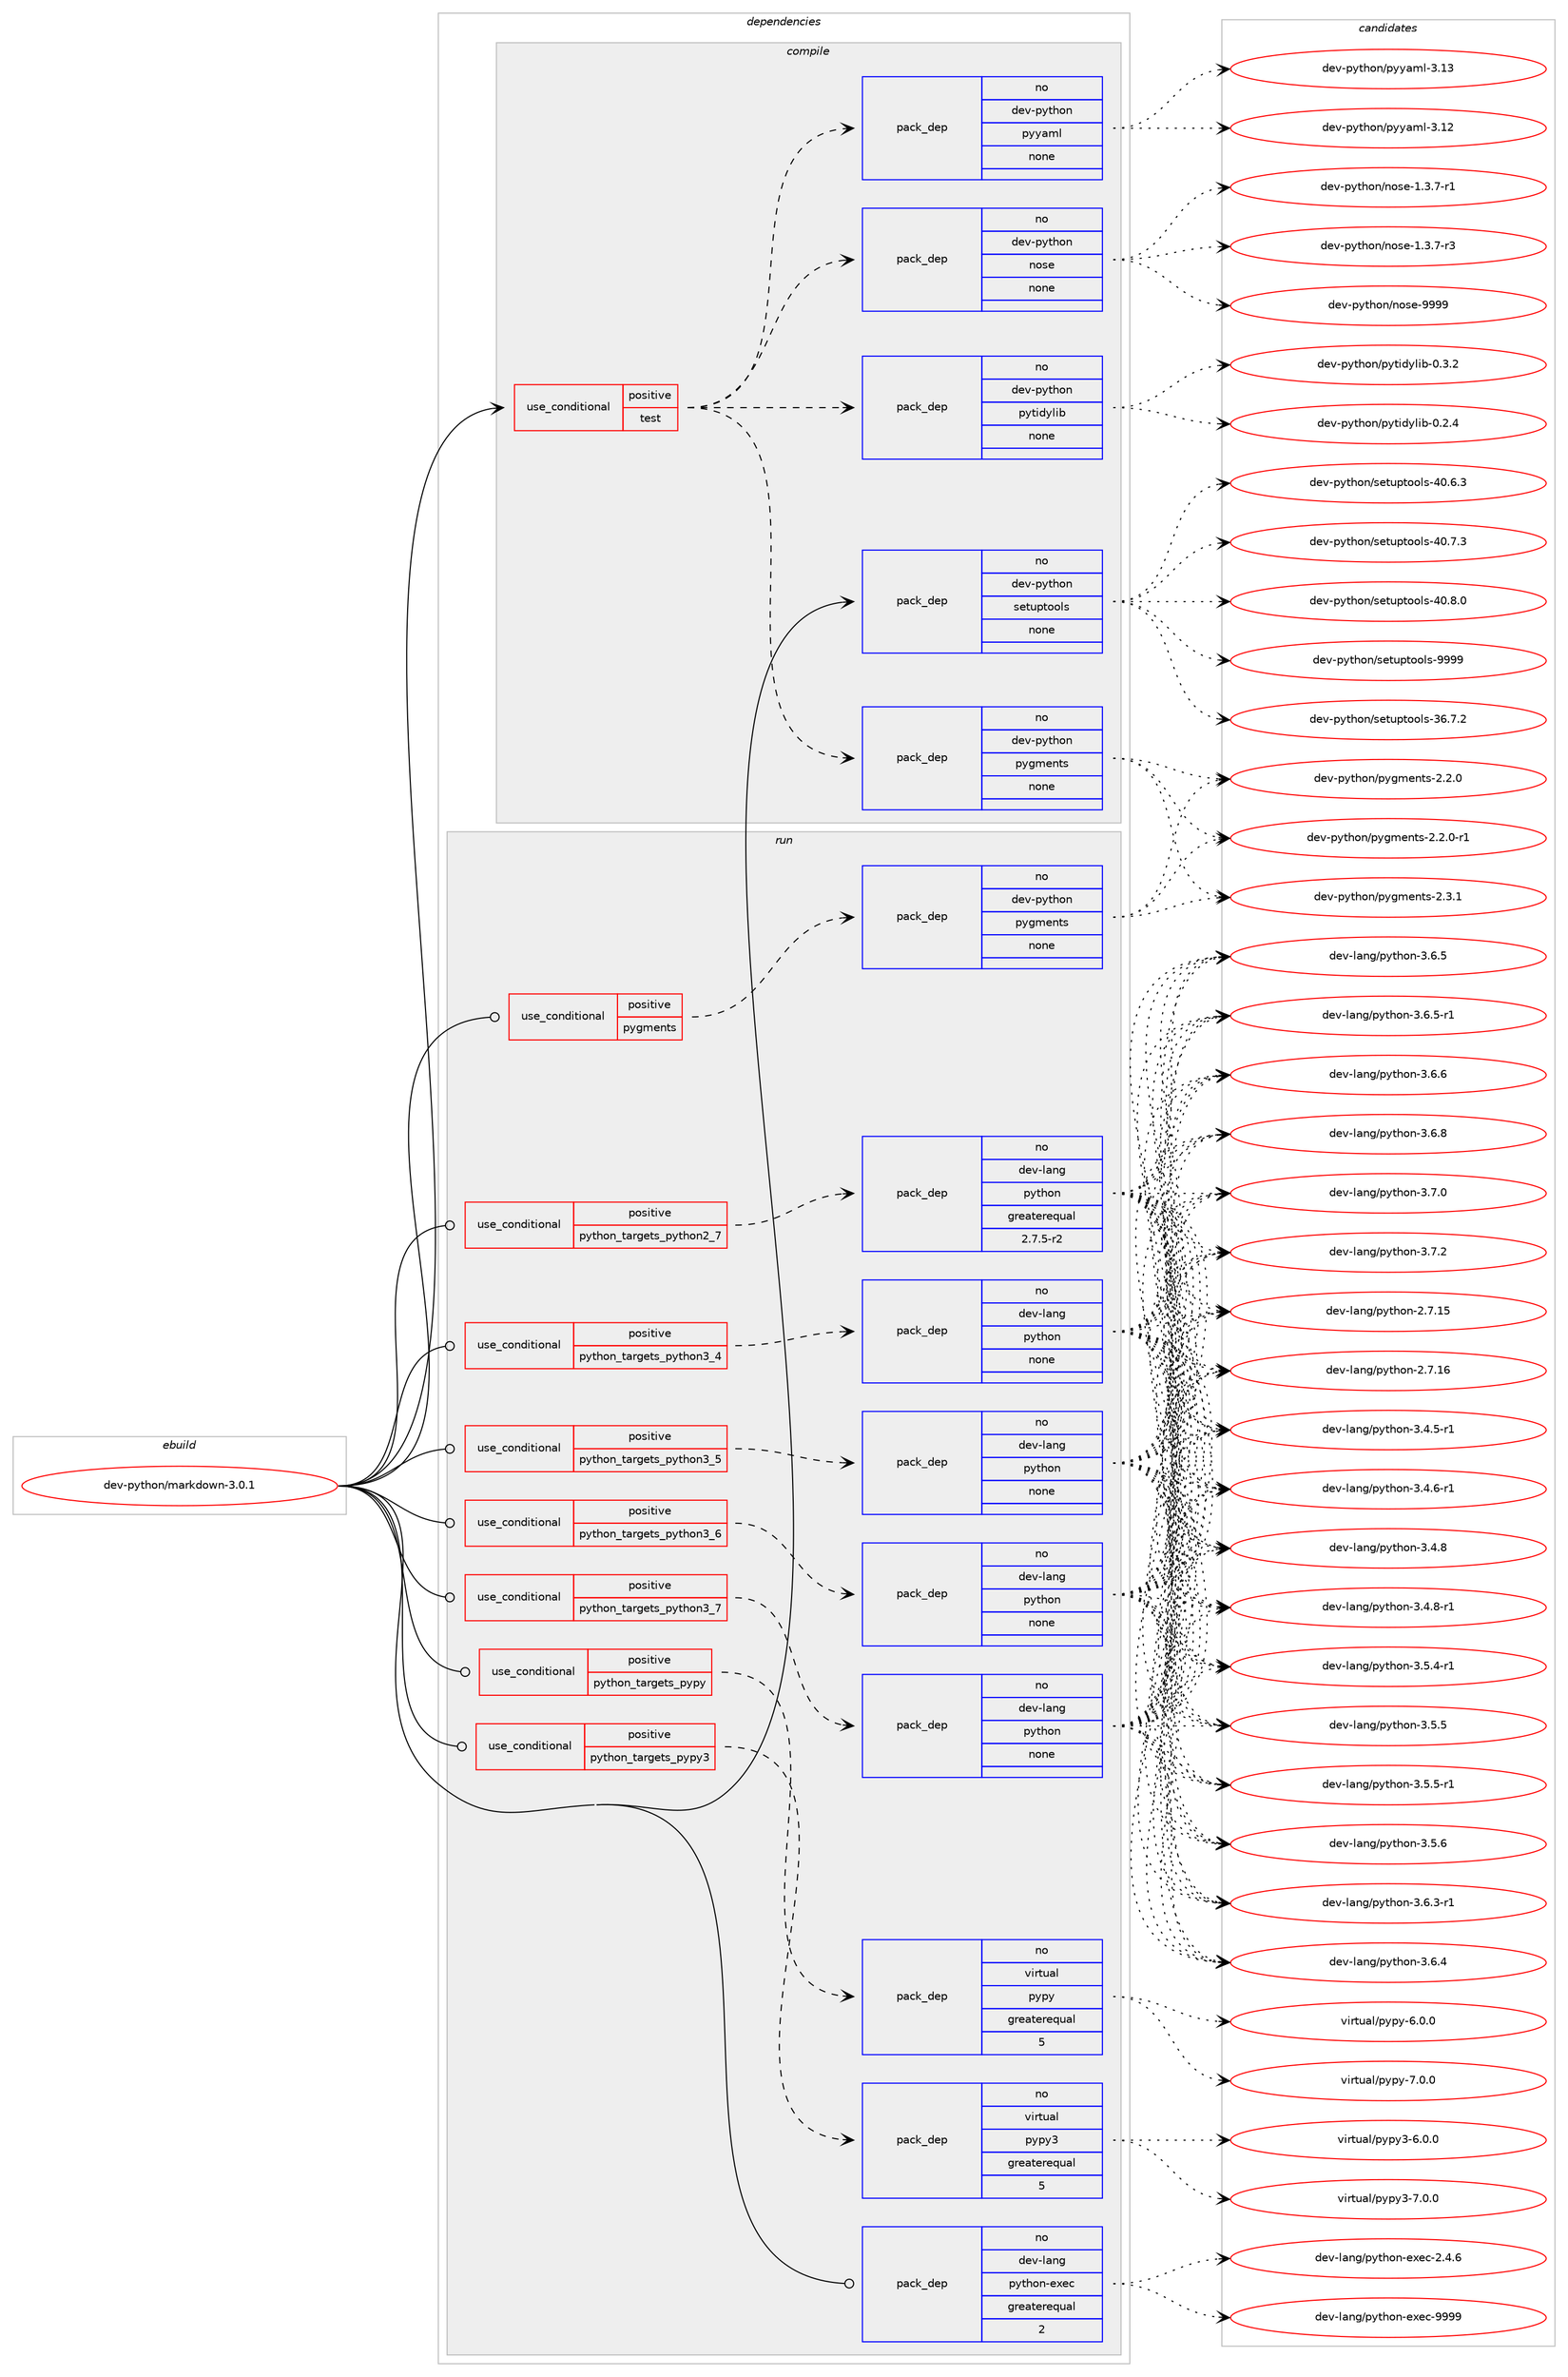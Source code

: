 digraph prolog {

# *************
# Graph options
# *************

newrank=true;
concentrate=true;
compound=true;
graph [rankdir=LR,fontname=Helvetica,fontsize=10,ranksep=1.5];#, ranksep=2.5, nodesep=0.2];
edge  [arrowhead=vee];
node  [fontname=Helvetica,fontsize=10];

# **********
# The ebuild
# **********

subgraph cluster_leftcol {
color=gray;
rank=same;
label=<<i>ebuild</i>>;
id [label="dev-python/markdown-3.0.1", color=red, width=4, href="../dev-python/markdown-3.0.1.svg"];
}

# ****************
# The dependencies
# ****************

subgraph cluster_midcol {
color=gray;
label=<<i>dependencies</i>>;
subgraph cluster_compile {
fillcolor="#eeeeee";
style=filled;
label=<<i>compile</i>>;
subgraph cond377258 {
dependency1418177 [label=<<TABLE BORDER="0" CELLBORDER="1" CELLSPACING="0" CELLPADDING="4"><TR><TD ROWSPAN="3" CELLPADDING="10">use_conditional</TD></TR><TR><TD>positive</TD></TR><TR><TD>test</TD></TR></TABLE>>, shape=none, color=red];
subgraph pack1017646 {
dependency1418178 [label=<<TABLE BORDER="0" CELLBORDER="1" CELLSPACING="0" CELLPADDING="4" WIDTH="220"><TR><TD ROWSPAN="6" CELLPADDING="30">pack_dep</TD></TR><TR><TD WIDTH="110">no</TD></TR><TR><TD>dev-python</TD></TR><TR><TD>nose</TD></TR><TR><TD>none</TD></TR><TR><TD></TD></TR></TABLE>>, shape=none, color=blue];
}
dependency1418177:e -> dependency1418178:w [weight=20,style="dashed",arrowhead="vee"];
subgraph pack1017647 {
dependency1418179 [label=<<TABLE BORDER="0" CELLBORDER="1" CELLSPACING="0" CELLPADDING="4" WIDTH="220"><TR><TD ROWSPAN="6" CELLPADDING="30">pack_dep</TD></TR><TR><TD WIDTH="110">no</TD></TR><TR><TD>dev-python</TD></TR><TR><TD>pyyaml</TD></TR><TR><TD>none</TD></TR><TR><TD></TD></TR></TABLE>>, shape=none, color=blue];
}
dependency1418177:e -> dependency1418179:w [weight=20,style="dashed",arrowhead="vee"];
subgraph pack1017648 {
dependency1418180 [label=<<TABLE BORDER="0" CELLBORDER="1" CELLSPACING="0" CELLPADDING="4" WIDTH="220"><TR><TD ROWSPAN="6" CELLPADDING="30">pack_dep</TD></TR><TR><TD WIDTH="110">no</TD></TR><TR><TD>dev-python</TD></TR><TR><TD>pygments</TD></TR><TR><TD>none</TD></TR><TR><TD></TD></TR></TABLE>>, shape=none, color=blue];
}
dependency1418177:e -> dependency1418180:w [weight=20,style="dashed",arrowhead="vee"];
subgraph pack1017649 {
dependency1418181 [label=<<TABLE BORDER="0" CELLBORDER="1" CELLSPACING="0" CELLPADDING="4" WIDTH="220"><TR><TD ROWSPAN="6" CELLPADDING="30">pack_dep</TD></TR><TR><TD WIDTH="110">no</TD></TR><TR><TD>dev-python</TD></TR><TR><TD>pytidylib</TD></TR><TR><TD>none</TD></TR><TR><TD></TD></TR></TABLE>>, shape=none, color=blue];
}
dependency1418177:e -> dependency1418181:w [weight=20,style="dashed",arrowhead="vee"];
}
id:e -> dependency1418177:w [weight=20,style="solid",arrowhead="vee"];
subgraph pack1017650 {
dependency1418182 [label=<<TABLE BORDER="0" CELLBORDER="1" CELLSPACING="0" CELLPADDING="4" WIDTH="220"><TR><TD ROWSPAN="6" CELLPADDING="30">pack_dep</TD></TR><TR><TD WIDTH="110">no</TD></TR><TR><TD>dev-python</TD></TR><TR><TD>setuptools</TD></TR><TR><TD>none</TD></TR><TR><TD></TD></TR></TABLE>>, shape=none, color=blue];
}
id:e -> dependency1418182:w [weight=20,style="solid",arrowhead="vee"];
}
subgraph cluster_compileandrun {
fillcolor="#eeeeee";
style=filled;
label=<<i>compile and run</i>>;
}
subgraph cluster_run {
fillcolor="#eeeeee";
style=filled;
label=<<i>run</i>>;
subgraph cond377259 {
dependency1418183 [label=<<TABLE BORDER="0" CELLBORDER="1" CELLSPACING="0" CELLPADDING="4"><TR><TD ROWSPAN="3" CELLPADDING="10">use_conditional</TD></TR><TR><TD>positive</TD></TR><TR><TD>pygments</TD></TR></TABLE>>, shape=none, color=red];
subgraph pack1017651 {
dependency1418184 [label=<<TABLE BORDER="0" CELLBORDER="1" CELLSPACING="0" CELLPADDING="4" WIDTH="220"><TR><TD ROWSPAN="6" CELLPADDING="30">pack_dep</TD></TR><TR><TD WIDTH="110">no</TD></TR><TR><TD>dev-python</TD></TR><TR><TD>pygments</TD></TR><TR><TD>none</TD></TR><TR><TD></TD></TR></TABLE>>, shape=none, color=blue];
}
dependency1418183:e -> dependency1418184:w [weight=20,style="dashed",arrowhead="vee"];
}
id:e -> dependency1418183:w [weight=20,style="solid",arrowhead="odot"];
subgraph cond377260 {
dependency1418185 [label=<<TABLE BORDER="0" CELLBORDER="1" CELLSPACING="0" CELLPADDING="4"><TR><TD ROWSPAN="3" CELLPADDING="10">use_conditional</TD></TR><TR><TD>positive</TD></TR><TR><TD>python_targets_pypy</TD></TR></TABLE>>, shape=none, color=red];
subgraph pack1017652 {
dependency1418186 [label=<<TABLE BORDER="0" CELLBORDER="1" CELLSPACING="0" CELLPADDING="4" WIDTH="220"><TR><TD ROWSPAN="6" CELLPADDING="30">pack_dep</TD></TR><TR><TD WIDTH="110">no</TD></TR><TR><TD>virtual</TD></TR><TR><TD>pypy</TD></TR><TR><TD>greaterequal</TD></TR><TR><TD>5</TD></TR></TABLE>>, shape=none, color=blue];
}
dependency1418185:e -> dependency1418186:w [weight=20,style="dashed",arrowhead="vee"];
}
id:e -> dependency1418185:w [weight=20,style="solid",arrowhead="odot"];
subgraph cond377261 {
dependency1418187 [label=<<TABLE BORDER="0" CELLBORDER="1" CELLSPACING="0" CELLPADDING="4"><TR><TD ROWSPAN="3" CELLPADDING="10">use_conditional</TD></TR><TR><TD>positive</TD></TR><TR><TD>python_targets_pypy3</TD></TR></TABLE>>, shape=none, color=red];
subgraph pack1017653 {
dependency1418188 [label=<<TABLE BORDER="0" CELLBORDER="1" CELLSPACING="0" CELLPADDING="4" WIDTH="220"><TR><TD ROWSPAN="6" CELLPADDING="30">pack_dep</TD></TR><TR><TD WIDTH="110">no</TD></TR><TR><TD>virtual</TD></TR><TR><TD>pypy3</TD></TR><TR><TD>greaterequal</TD></TR><TR><TD>5</TD></TR></TABLE>>, shape=none, color=blue];
}
dependency1418187:e -> dependency1418188:w [weight=20,style="dashed",arrowhead="vee"];
}
id:e -> dependency1418187:w [weight=20,style="solid",arrowhead="odot"];
subgraph cond377262 {
dependency1418189 [label=<<TABLE BORDER="0" CELLBORDER="1" CELLSPACING="0" CELLPADDING="4"><TR><TD ROWSPAN="3" CELLPADDING="10">use_conditional</TD></TR><TR><TD>positive</TD></TR><TR><TD>python_targets_python2_7</TD></TR></TABLE>>, shape=none, color=red];
subgraph pack1017654 {
dependency1418190 [label=<<TABLE BORDER="0" CELLBORDER="1" CELLSPACING="0" CELLPADDING="4" WIDTH="220"><TR><TD ROWSPAN="6" CELLPADDING="30">pack_dep</TD></TR><TR><TD WIDTH="110">no</TD></TR><TR><TD>dev-lang</TD></TR><TR><TD>python</TD></TR><TR><TD>greaterequal</TD></TR><TR><TD>2.7.5-r2</TD></TR></TABLE>>, shape=none, color=blue];
}
dependency1418189:e -> dependency1418190:w [weight=20,style="dashed",arrowhead="vee"];
}
id:e -> dependency1418189:w [weight=20,style="solid",arrowhead="odot"];
subgraph cond377263 {
dependency1418191 [label=<<TABLE BORDER="0" CELLBORDER="1" CELLSPACING="0" CELLPADDING="4"><TR><TD ROWSPAN="3" CELLPADDING="10">use_conditional</TD></TR><TR><TD>positive</TD></TR><TR><TD>python_targets_python3_4</TD></TR></TABLE>>, shape=none, color=red];
subgraph pack1017655 {
dependency1418192 [label=<<TABLE BORDER="0" CELLBORDER="1" CELLSPACING="0" CELLPADDING="4" WIDTH="220"><TR><TD ROWSPAN="6" CELLPADDING="30">pack_dep</TD></TR><TR><TD WIDTH="110">no</TD></TR><TR><TD>dev-lang</TD></TR><TR><TD>python</TD></TR><TR><TD>none</TD></TR><TR><TD></TD></TR></TABLE>>, shape=none, color=blue];
}
dependency1418191:e -> dependency1418192:w [weight=20,style="dashed",arrowhead="vee"];
}
id:e -> dependency1418191:w [weight=20,style="solid",arrowhead="odot"];
subgraph cond377264 {
dependency1418193 [label=<<TABLE BORDER="0" CELLBORDER="1" CELLSPACING="0" CELLPADDING="4"><TR><TD ROWSPAN="3" CELLPADDING="10">use_conditional</TD></TR><TR><TD>positive</TD></TR><TR><TD>python_targets_python3_5</TD></TR></TABLE>>, shape=none, color=red];
subgraph pack1017656 {
dependency1418194 [label=<<TABLE BORDER="0" CELLBORDER="1" CELLSPACING="0" CELLPADDING="4" WIDTH="220"><TR><TD ROWSPAN="6" CELLPADDING="30">pack_dep</TD></TR><TR><TD WIDTH="110">no</TD></TR><TR><TD>dev-lang</TD></TR><TR><TD>python</TD></TR><TR><TD>none</TD></TR><TR><TD></TD></TR></TABLE>>, shape=none, color=blue];
}
dependency1418193:e -> dependency1418194:w [weight=20,style="dashed",arrowhead="vee"];
}
id:e -> dependency1418193:w [weight=20,style="solid",arrowhead="odot"];
subgraph cond377265 {
dependency1418195 [label=<<TABLE BORDER="0" CELLBORDER="1" CELLSPACING="0" CELLPADDING="4"><TR><TD ROWSPAN="3" CELLPADDING="10">use_conditional</TD></TR><TR><TD>positive</TD></TR><TR><TD>python_targets_python3_6</TD></TR></TABLE>>, shape=none, color=red];
subgraph pack1017657 {
dependency1418196 [label=<<TABLE BORDER="0" CELLBORDER="1" CELLSPACING="0" CELLPADDING="4" WIDTH="220"><TR><TD ROWSPAN="6" CELLPADDING="30">pack_dep</TD></TR><TR><TD WIDTH="110">no</TD></TR><TR><TD>dev-lang</TD></TR><TR><TD>python</TD></TR><TR><TD>none</TD></TR><TR><TD></TD></TR></TABLE>>, shape=none, color=blue];
}
dependency1418195:e -> dependency1418196:w [weight=20,style="dashed",arrowhead="vee"];
}
id:e -> dependency1418195:w [weight=20,style="solid",arrowhead="odot"];
subgraph cond377266 {
dependency1418197 [label=<<TABLE BORDER="0" CELLBORDER="1" CELLSPACING="0" CELLPADDING="4"><TR><TD ROWSPAN="3" CELLPADDING="10">use_conditional</TD></TR><TR><TD>positive</TD></TR><TR><TD>python_targets_python3_7</TD></TR></TABLE>>, shape=none, color=red];
subgraph pack1017658 {
dependency1418198 [label=<<TABLE BORDER="0" CELLBORDER="1" CELLSPACING="0" CELLPADDING="4" WIDTH="220"><TR><TD ROWSPAN="6" CELLPADDING="30">pack_dep</TD></TR><TR><TD WIDTH="110">no</TD></TR><TR><TD>dev-lang</TD></TR><TR><TD>python</TD></TR><TR><TD>none</TD></TR><TR><TD></TD></TR></TABLE>>, shape=none, color=blue];
}
dependency1418197:e -> dependency1418198:w [weight=20,style="dashed",arrowhead="vee"];
}
id:e -> dependency1418197:w [weight=20,style="solid",arrowhead="odot"];
subgraph pack1017659 {
dependency1418199 [label=<<TABLE BORDER="0" CELLBORDER="1" CELLSPACING="0" CELLPADDING="4" WIDTH="220"><TR><TD ROWSPAN="6" CELLPADDING="30">pack_dep</TD></TR><TR><TD WIDTH="110">no</TD></TR><TR><TD>dev-lang</TD></TR><TR><TD>python-exec</TD></TR><TR><TD>greaterequal</TD></TR><TR><TD>2</TD></TR></TABLE>>, shape=none, color=blue];
}
id:e -> dependency1418199:w [weight=20,style="solid",arrowhead="odot"];
}
}

# **************
# The candidates
# **************

subgraph cluster_choices {
rank=same;
color=gray;
label=<<i>candidates</i>>;

subgraph choice1017646 {
color=black;
nodesep=1;
choice10010111845112121116104111110471101111151014549465146554511449 [label="dev-python/nose-1.3.7-r1", color=red, width=4,href="../dev-python/nose-1.3.7-r1.svg"];
choice10010111845112121116104111110471101111151014549465146554511451 [label="dev-python/nose-1.3.7-r3", color=red, width=4,href="../dev-python/nose-1.3.7-r3.svg"];
choice10010111845112121116104111110471101111151014557575757 [label="dev-python/nose-9999", color=red, width=4,href="../dev-python/nose-9999.svg"];
dependency1418178:e -> choice10010111845112121116104111110471101111151014549465146554511449:w [style=dotted,weight="100"];
dependency1418178:e -> choice10010111845112121116104111110471101111151014549465146554511451:w [style=dotted,weight="100"];
dependency1418178:e -> choice10010111845112121116104111110471101111151014557575757:w [style=dotted,weight="100"];
}
subgraph choice1017647 {
color=black;
nodesep=1;
choice1001011184511212111610411111047112121121971091084551464950 [label="dev-python/pyyaml-3.12", color=red, width=4,href="../dev-python/pyyaml-3.12.svg"];
choice1001011184511212111610411111047112121121971091084551464951 [label="dev-python/pyyaml-3.13", color=red, width=4,href="../dev-python/pyyaml-3.13.svg"];
dependency1418179:e -> choice1001011184511212111610411111047112121121971091084551464950:w [style=dotted,weight="100"];
dependency1418179:e -> choice1001011184511212111610411111047112121121971091084551464951:w [style=dotted,weight="100"];
}
subgraph choice1017648 {
color=black;
nodesep=1;
choice1001011184511212111610411111047112121103109101110116115455046504648 [label="dev-python/pygments-2.2.0", color=red, width=4,href="../dev-python/pygments-2.2.0.svg"];
choice10010111845112121116104111110471121211031091011101161154550465046484511449 [label="dev-python/pygments-2.2.0-r1", color=red, width=4,href="../dev-python/pygments-2.2.0-r1.svg"];
choice1001011184511212111610411111047112121103109101110116115455046514649 [label="dev-python/pygments-2.3.1", color=red, width=4,href="../dev-python/pygments-2.3.1.svg"];
dependency1418180:e -> choice1001011184511212111610411111047112121103109101110116115455046504648:w [style=dotted,weight="100"];
dependency1418180:e -> choice10010111845112121116104111110471121211031091011101161154550465046484511449:w [style=dotted,weight="100"];
dependency1418180:e -> choice1001011184511212111610411111047112121103109101110116115455046514649:w [style=dotted,weight="100"];
}
subgraph choice1017649 {
color=black;
nodesep=1;
choice100101118451121211161041111104711212111610510012110810598454846504652 [label="dev-python/pytidylib-0.2.4", color=red, width=4,href="../dev-python/pytidylib-0.2.4.svg"];
choice100101118451121211161041111104711212111610510012110810598454846514650 [label="dev-python/pytidylib-0.3.2", color=red, width=4,href="../dev-python/pytidylib-0.3.2.svg"];
dependency1418181:e -> choice100101118451121211161041111104711212111610510012110810598454846504652:w [style=dotted,weight="100"];
dependency1418181:e -> choice100101118451121211161041111104711212111610510012110810598454846514650:w [style=dotted,weight="100"];
}
subgraph choice1017650 {
color=black;
nodesep=1;
choice100101118451121211161041111104711510111611711211611111110811545515446554650 [label="dev-python/setuptools-36.7.2", color=red, width=4,href="../dev-python/setuptools-36.7.2.svg"];
choice100101118451121211161041111104711510111611711211611111110811545524846544651 [label="dev-python/setuptools-40.6.3", color=red, width=4,href="../dev-python/setuptools-40.6.3.svg"];
choice100101118451121211161041111104711510111611711211611111110811545524846554651 [label="dev-python/setuptools-40.7.3", color=red, width=4,href="../dev-python/setuptools-40.7.3.svg"];
choice100101118451121211161041111104711510111611711211611111110811545524846564648 [label="dev-python/setuptools-40.8.0", color=red, width=4,href="../dev-python/setuptools-40.8.0.svg"];
choice10010111845112121116104111110471151011161171121161111111081154557575757 [label="dev-python/setuptools-9999", color=red, width=4,href="../dev-python/setuptools-9999.svg"];
dependency1418182:e -> choice100101118451121211161041111104711510111611711211611111110811545515446554650:w [style=dotted,weight="100"];
dependency1418182:e -> choice100101118451121211161041111104711510111611711211611111110811545524846544651:w [style=dotted,weight="100"];
dependency1418182:e -> choice100101118451121211161041111104711510111611711211611111110811545524846554651:w [style=dotted,weight="100"];
dependency1418182:e -> choice100101118451121211161041111104711510111611711211611111110811545524846564648:w [style=dotted,weight="100"];
dependency1418182:e -> choice10010111845112121116104111110471151011161171121161111111081154557575757:w [style=dotted,weight="100"];
}
subgraph choice1017651 {
color=black;
nodesep=1;
choice1001011184511212111610411111047112121103109101110116115455046504648 [label="dev-python/pygments-2.2.0", color=red, width=4,href="../dev-python/pygments-2.2.0.svg"];
choice10010111845112121116104111110471121211031091011101161154550465046484511449 [label="dev-python/pygments-2.2.0-r1", color=red, width=4,href="../dev-python/pygments-2.2.0-r1.svg"];
choice1001011184511212111610411111047112121103109101110116115455046514649 [label="dev-python/pygments-2.3.1", color=red, width=4,href="../dev-python/pygments-2.3.1.svg"];
dependency1418184:e -> choice1001011184511212111610411111047112121103109101110116115455046504648:w [style=dotted,weight="100"];
dependency1418184:e -> choice10010111845112121116104111110471121211031091011101161154550465046484511449:w [style=dotted,weight="100"];
dependency1418184:e -> choice1001011184511212111610411111047112121103109101110116115455046514649:w [style=dotted,weight="100"];
}
subgraph choice1017652 {
color=black;
nodesep=1;
choice1181051141161179710847112121112121455446484648 [label="virtual/pypy-6.0.0", color=red, width=4,href="../virtual/pypy-6.0.0.svg"];
choice1181051141161179710847112121112121455546484648 [label="virtual/pypy-7.0.0", color=red, width=4,href="../virtual/pypy-7.0.0.svg"];
dependency1418186:e -> choice1181051141161179710847112121112121455446484648:w [style=dotted,weight="100"];
dependency1418186:e -> choice1181051141161179710847112121112121455546484648:w [style=dotted,weight="100"];
}
subgraph choice1017653 {
color=black;
nodesep=1;
choice118105114116117971084711212111212151455446484648 [label="virtual/pypy3-6.0.0", color=red, width=4,href="../virtual/pypy3-6.0.0.svg"];
choice118105114116117971084711212111212151455546484648 [label="virtual/pypy3-7.0.0", color=red, width=4,href="../virtual/pypy3-7.0.0.svg"];
dependency1418188:e -> choice118105114116117971084711212111212151455446484648:w [style=dotted,weight="100"];
dependency1418188:e -> choice118105114116117971084711212111212151455546484648:w [style=dotted,weight="100"];
}
subgraph choice1017654 {
color=black;
nodesep=1;
choice10010111845108971101034711212111610411111045504655464953 [label="dev-lang/python-2.7.15", color=red, width=4,href="../dev-lang/python-2.7.15.svg"];
choice10010111845108971101034711212111610411111045504655464954 [label="dev-lang/python-2.7.16", color=red, width=4,href="../dev-lang/python-2.7.16.svg"];
choice1001011184510897110103471121211161041111104551465246534511449 [label="dev-lang/python-3.4.5-r1", color=red, width=4,href="../dev-lang/python-3.4.5-r1.svg"];
choice1001011184510897110103471121211161041111104551465246544511449 [label="dev-lang/python-3.4.6-r1", color=red, width=4,href="../dev-lang/python-3.4.6-r1.svg"];
choice100101118451089711010347112121116104111110455146524656 [label="dev-lang/python-3.4.8", color=red, width=4,href="../dev-lang/python-3.4.8.svg"];
choice1001011184510897110103471121211161041111104551465246564511449 [label="dev-lang/python-3.4.8-r1", color=red, width=4,href="../dev-lang/python-3.4.8-r1.svg"];
choice1001011184510897110103471121211161041111104551465346524511449 [label="dev-lang/python-3.5.4-r1", color=red, width=4,href="../dev-lang/python-3.5.4-r1.svg"];
choice100101118451089711010347112121116104111110455146534653 [label="dev-lang/python-3.5.5", color=red, width=4,href="../dev-lang/python-3.5.5.svg"];
choice1001011184510897110103471121211161041111104551465346534511449 [label="dev-lang/python-3.5.5-r1", color=red, width=4,href="../dev-lang/python-3.5.5-r1.svg"];
choice100101118451089711010347112121116104111110455146534654 [label="dev-lang/python-3.5.6", color=red, width=4,href="../dev-lang/python-3.5.6.svg"];
choice1001011184510897110103471121211161041111104551465446514511449 [label="dev-lang/python-3.6.3-r1", color=red, width=4,href="../dev-lang/python-3.6.3-r1.svg"];
choice100101118451089711010347112121116104111110455146544652 [label="dev-lang/python-3.6.4", color=red, width=4,href="../dev-lang/python-3.6.4.svg"];
choice100101118451089711010347112121116104111110455146544653 [label="dev-lang/python-3.6.5", color=red, width=4,href="../dev-lang/python-3.6.5.svg"];
choice1001011184510897110103471121211161041111104551465446534511449 [label="dev-lang/python-3.6.5-r1", color=red, width=4,href="../dev-lang/python-3.6.5-r1.svg"];
choice100101118451089711010347112121116104111110455146544654 [label="dev-lang/python-3.6.6", color=red, width=4,href="../dev-lang/python-3.6.6.svg"];
choice100101118451089711010347112121116104111110455146544656 [label="dev-lang/python-3.6.8", color=red, width=4,href="../dev-lang/python-3.6.8.svg"];
choice100101118451089711010347112121116104111110455146554648 [label="dev-lang/python-3.7.0", color=red, width=4,href="../dev-lang/python-3.7.0.svg"];
choice100101118451089711010347112121116104111110455146554650 [label="dev-lang/python-3.7.2", color=red, width=4,href="../dev-lang/python-3.7.2.svg"];
dependency1418190:e -> choice10010111845108971101034711212111610411111045504655464953:w [style=dotted,weight="100"];
dependency1418190:e -> choice10010111845108971101034711212111610411111045504655464954:w [style=dotted,weight="100"];
dependency1418190:e -> choice1001011184510897110103471121211161041111104551465246534511449:w [style=dotted,weight="100"];
dependency1418190:e -> choice1001011184510897110103471121211161041111104551465246544511449:w [style=dotted,weight="100"];
dependency1418190:e -> choice100101118451089711010347112121116104111110455146524656:w [style=dotted,weight="100"];
dependency1418190:e -> choice1001011184510897110103471121211161041111104551465246564511449:w [style=dotted,weight="100"];
dependency1418190:e -> choice1001011184510897110103471121211161041111104551465346524511449:w [style=dotted,weight="100"];
dependency1418190:e -> choice100101118451089711010347112121116104111110455146534653:w [style=dotted,weight="100"];
dependency1418190:e -> choice1001011184510897110103471121211161041111104551465346534511449:w [style=dotted,weight="100"];
dependency1418190:e -> choice100101118451089711010347112121116104111110455146534654:w [style=dotted,weight="100"];
dependency1418190:e -> choice1001011184510897110103471121211161041111104551465446514511449:w [style=dotted,weight="100"];
dependency1418190:e -> choice100101118451089711010347112121116104111110455146544652:w [style=dotted,weight="100"];
dependency1418190:e -> choice100101118451089711010347112121116104111110455146544653:w [style=dotted,weight="100"];
dependency1418190:e -> choice1001011184510897110103471121211161041111104551465446534511449:w [style=dotted,weight="100"];
dependency1418190:e -> choice100101118451089711010347112121116104111110455146544654:w [style=dotted,weight="100"];
dependency1418190:e -> choice100101118451089711010347112121116104111110455146544656:w [style=dotted,weight="100"];
dependency1418190:e -> choice100101118451089711010347112121116104111110455146554648:w [style=dotted,weight="100"];
dependency1418190:e -> choice100101118451089711010347112121116104111110455146554650:w [style=dotted,weight="100"];
}
subgraph choice1017655 {
color=black;
nodesep=1;
choice10010111845108971101034711212111610411111045504655464953 [label="dev-lang/python-2.7.15", color=red, width=4,href="../dev-lang/python-2.7.15.svg"];
choice10010111845108971101034711212111610411111045504655464954 [label="dev-lang/python-2.7.16", color=red, width=4,href="../dev-lang/python-2.7.16.svg"];
choice1001011184510897110103471121211161041111104551465246534511449 [label="dev-lang/python-3.4.5-r1", color=red, width=4,href="../dev-lang/python-3.4.5-r1.svg"];
choice1001011184510897110103471121211161041111104551465246544511449 [label="dev-lang/python-3.4.6-r1", color=red, width=4,href="../dev-lang/python-3.4.6-r1.svg"];
choice100101118451089711010347112121116104111110455146524656 [label="dev-lang/python-3.4.8", color=red, width=4,href="../dev-lang/python-3.4.8.svg"];
choice1001011184510897110103471121211161041111104551465246564511449 [label="dev-lang/python-3.4.8-r1", color=red, width=4,href="../dev-lang/python-3.4.8-r1.svg"];
choice1001011184510897110103471121211161041111104551465346524511449 [label="dev-lang/python-3.5.4-r1", color=red, width=4,href="../dev-lang/python-3.5.4-r1.svg"];
choice100101118451089711010347112121116104111110455146534653 [label="dev-lang/python-3.5.5", color=red, width=4,href="../dev-lang/python-3.5.5.svg"];
choice1001011184510897110103471121211161041111104551465346534511449 [label="dev-lang/python-3.5.5-r1", color=red, width=4,href="../dev-lang/python-3.5.5-r1.svg"];
choice100101118451089711010347112121116104111110455146534654 [label="dev-lang/python-3.5.6", color=red, width=4,href="../dev-lang/python-3.5.6.svg"];
choice1001011184510897110103471121211161041111104551465446514511449 [label="dev-lang/python-3.6.3-r1", color=red, width=4,href="../dev-lang/python-3.6.3-r1.svg"];
choice100101118451089711010347112121116104111110455146544652 [label="dev-lang/python-3.6.4", color=red, width=4,href="../dev-lang/python-3.6.4.svg"];
choice100101118451089711010347112121116104111110455146544653 [label="dev-lang/python-3.6.5", color=red, width=4,href="../dev-lang/python-3.6.5.svg"];
choice1001011184510897110103471121211161041111104551465446534511449 [label="dev-lang/python-3.6.5-r1", color=red, width=4,href="../dev-lang/python-3.6.5-r1.svg"];
choice100101118451089711010347112121116104111110455146544654 [label="dev-lang/python-3.6.6", color=red, width=4,href="../dev-lang/python-3.6.6.svg"];
choice100101118451089711010347112121116104111110455146544656 [label="dev-lang/python-3.6.8", color=red, width=4,href="../dev-lang/python-3.6.8.svg"];
choice100101118451089711010347112121116104111110455146554648 [label="dev-lang/python-3.7.0", color=red, width=4,href="../dev-lang/python-3.7.0.svg"];
choice100101118451089711010347112121116104111110455146554650 [label="dev-lang/python-3.7.2", color=red, width=4,href="../dev-lang/python-3.7.2.svg"];
dependency1418192:e -> choice10010111845108971101034711212111610411111045504655464953:w [style=dotted,weight="100"];
dependency1418192:e -> choice10010111845108971101034711212111610411111045504655464954:w [style=dotted,weight="100"];
dependency1418192:e -> choice1001011184510897110103471121211161041111104551465246534511449:w [style=dotted,weight="100"];
dependency1418192:e -> choice1001011184510897110103471121211161041111104551465246544511449:w [style=dotted,weight="100"];
dependency1418192:e -> choice100101118451089711010347112121116104111110455146524656:w [style=dotted,weight="100"];
dependency1418192:e -> choice1001011184510897110103471121211161041111104551465246564511449:w [style=dotted,weight="100"];
dependency1418192:e -> choice1001011184510897110103471121211161041111104551465346524511449:w [style=dotted,weight="100"];
dependency1418192:e -> choice100101118451089711010347112121116104111110455146534653:w [style=dotted,weight="100"];
dependency1418192:e -> choice1001011184510897110103471121211161041111104551465346534511449:w [style=dotted,weight="100"];
dependency1418192:e -> choice100101118451089711010347112121116104111110455146534654:w [style=dotted,weight="100"];
dependency1418192:e -> choice1001011184510897110103471121211161041111104551465446514511449:w [style=dotted,weight="100"];
dependency1418192:e -> choice100101118451089711010347112121116104111110455146544652:w [style=dotted,weight="100"];
dependency1418192:e -> choice100101118451089711010347112121116104111110455146544653:w [style=dotted,weight="100"];
dependency1418192:e -> choice1001011184510897110103471121211161041111104551465446534511449:w [style=dotted,weight="100"];
dependency1418192:e -> choice100101118451089711010347112121116104111110455146544654:w [style=dotted,weight="100"];
dependency1418192:e -> choice100101118451089711010347112121116104111110455146544656:w [style=dotted,weight="100"];
dependency1418192:e -> choice100101118451089711010347112121116104111110455146554648:w [style=dotted,weight="100"];
dependency1418192:e -> choice100101118451089711010347112121116104111110455146554650:w [style=dotted,weight="100"];
}
subgraph choice1017656 {
color=black;
nodesep=1;
choice10010111845108971101034711212111610411111045504655464953 [label="dev-lang/python-2.7.15", color=red, width=4,href="../dev-lang/python-2.7.15.svg"];
choice10010111845108971101034711212111610411111045504655464954 [label="dev-lang/python-2.7.16", color=red, width=4,href="../dev-lang/python-2.7.16.svg"];
choice1001011184510897110103471121211161041111104551465246534511449 [label="dev-lang/python-3.4.5-r1", color=red, width=4,href="../dev-lang/python-3.4.5-r1.svg"];
choice1001011184510897110103471121211161041111104551465246544511449 [label="dev-lang/python-3.4.6-r1", color=red, width=4,href="../dev-lang/python-3.4.6-r1.svg"];
choice100101118451089711010347112121116104111110455146524656 [label="dev-lang/python-3.4.8", color=red, width=4,href="../dev-lang/python-3.4.8.svg"];
choice1001011184510897110103471121211161041111104551465246564511449 [label="dev-lang/python-3.4.8-r1", color=red, width=4,href="../dev-lang/python-3.4.8-r1.svg"];
choice1001011184510897110103471121211161041111104551465346524511449 [label="dev-lang/python-3.5.4-r1", color=red, width=4,href="../dev-lang/python-3.5.4-r1.svg"];
choice100101118451089711010347112121116104111110455146534653 [label="dev-lang/python-3.5.5", color=red, width=4,href="../dev-lang/python-3.5.5.svg"];
choice1001011184510897110103471121211161041111104551465346534511449 [label="dev-lang/python-3.5.5-r1", color=red, width=4,href="../dev-lang/python-3.5.5-r1.svg"];
choice100101118451089711010347112121116104111110455146534654 [label="dev-lang/python-3.5.6", color=red, width=4,href="../dev-lang/python-3.5.6.svg"];
choice1001011184510897110103471121211161041111104551465446514511449 [label="dev-lang/python-3.6.3-r1", color=red, width=4,href="../dev-lang/python-3.6.3-r1.svg"];
choice100101118451089711010347112121116104111110455146544652 [label="dev-lang/python-3.6.4", color=red, width=4,href="../dev-lang/python-3.6.4.svg"];
choice100101118451089711010347112121116104111110455146544653 [label="dev-lang/python-3.6.5", color=red, width=4,href="../dev-lang/python-3.6.5.svg"];
choice1001011184510897110103471121211161041111104551465446534511449 [label="dev-lang/python-3.6.5-r1", color=red, width=4,href="../dev-lang/python-3.6.5-r1.svg"];
choice100101118451089711010347112121116104111110455146544654 [label="dev-lang/python-3.6.6", color=red, width=4,href="../dev-lang/python-3.6.6.svg"];
choice100101118451089711010347112121116104111110455146544656 [label="dev-lang/python-3.6.8", color=red, width=4,href="../dev-lang/python-3.6.8.svg"];
choice100101118451089711010347112121116104111110455146554648 [label="dev-lang/python-3.7.0", color=red, width=4,href="../dev-lang/python-3.7.0.svg"];
choice100101118451089711010347112121116104111110455146554650 [label="dev-lang/python-3.7.2", color=red, width=4,href="../dev-lang/python-3.7.2.svg"];
dependency1418194:e -> choice10010111845108971101034711212111610411111045504655464953:w [style=dotted,weight="100"];
dependency1418194:e -> choice10010111845108971101034711212111610411111045504655464954:w [style=dotted,weight="100"];
dependency1418194:e -> choice1001011184510897110103471121211161041111104551465246534511449:w [style=dotted,weight="100"];
dependency1418194:e -> choice1001011184510897110103471121211161041111104551465246544511449:w [style=dotted,weight="100"];
dependency1418194:e -> choice100101118451089711010347112121116104111110455146524656:w [style=dotted,weight="100"];
dependency1418194:e -> choice1001011184510897110103471121211161041111104551465246564511449:w [style=dotted,weight="100"];
dependency1418194:e -> choice1001011184510897110103471121211161041111104551465346524511449:w [style=dotted,weight="100"];
dependency1418194:e -> choice100101118451089711010347112121116104111110455146534653:w [style=dotted,weight="100"];
dependency1418194:e -> choice1001011184510897110103471121211161041111104551465346534511449:w [style=dotted,weight="100"];
dependency1418194:e -> choice100101118451089711010347112121116104111110455146534654:w [style=dotted,weight="100"];
dependency1418194:e -> choice1001011184510897110103471121211161041111104551465446514511449:w [style=dotted,weight="100"];
dependency1418194:e -> choice100101118451089711010347112121116104111110455146544652:w [style=dotted,weight="100"];
dependency1418194:e -> choice100101118451089711010347112121116104111110455146544653:w [style=dotted,weight="100"];
dependency1418194:e -> choice1001011184510897110103471121211161041111104551465446534511449:w [style=dotted,weight="100"];
dependency1418194:e -> choice100101118451089711010347112121116104111110455146544654:w [style=dotted,weight="100"];
dependency1418194:e -> choice100101118451089711010347112121116104111110455146544656:w [style=dotted,weight="100"];
dependency1418194:e -> choice100101118451089711010347112121116104111110455146554648:w [style=dotted,weight="100"];
dependency1418194:e -> choice100101118451089711010347112121116104111110455146554650:w [style=dotted,weight="100"];
}
subgraph choice1017657 {
color=black;
nodesep=1;
choice10010111845108971101034711212111610411111045504655464953 [label="dev-lang/python-2.7.15", color=red, width=4,href="../dev-lang/python-2.7.15.svg"];
choice10010111845108971101034711212111610411111045504655464954 [label="dev-lang/python-2.7.16", color=red, width=4,href="../dev-lang/python-2.7.16.svg"];
choice1001011184510897110103471121211161041111104551465246534511449 [label="dev-lang/python-3.4.5-r1", color=red, width=4,href="../dev-lang/python-3.4.5-r1.svg"];
choice1001011184510897110103471121211161041111104551465246544511449 [label="dev-lang/python-3.4.6-r1", color=red, width=4,href="../dev-lang/python-3.4.6-r1.svg"];
choice100101118451089711010347112121116104111110455146524656 [label="dev-lang/python-3.4.8", color=red, width=4,href="../dev-lang/python-3.4.8.svg"];
choice1001011184510897110103471121211161041111104551465246564511449 [label="dev-lang/python-3.4.8-r1", color=red, width=4,href="../dev-lang/python-3.4.8-r1.svg"];
choice1001011184510897110103471121211161041111104551465346524511449 [label="dev-lang/python-3.5.4-r1", color=red, width=4,href="../dev-lang/python-3.5.4-r1.svg"];
choice100101118451089711010347112121116104111110455146534653 [label="dev-lang/python-3.5.5", color=red, width=4,href="../dev-lang/python-3.5.5.svg"];
choice1001011184510897110103471121211161041111104551465346534511449 [label="dev-lang/python-3.5.5-r1", color=red, width=4,href="../dev-lang/python-3.5.5-r1.svg"];
choice100101118451089711010347112121116104111110455146534654 [label="dev-lang/python-3.5.6", color=red, width=4,href="../dev-lang/python-3.5.6.svg"];
choice1001011184510897110103471121211161041111104551465446514511449 [label="dev-lang/python-3.6.3-r1", color=red, width=4,href="../dev-lang/python-3.6.3-r1.svg"];
choice100101118451089711010347112121116104111110455146544652 [label="dev-lang/python-3.6.4", color=red, width=4,href="../dev-lang/python-3.6.4.svg"];
choice100101118451089711010347112121116104111110455146544653 [label="dev-lang/python-3.6.5", color=red, width=4,href="../dev-lang/python-3.6.5.svg"];
choice1001011184510897110103471121211161041111104551465446534511449 [label="dev-lang/python-3.6.5-r1", color=red, width=4,href="../dev-lang/python-3.6.5-r1.svg"];
choice100101118451089711010347112121116104111110455146544654 [label="dev-lang/python-3.6.6", color=red, width=4,href="../dev-lang/python-3.6.6.svg"];
choice100101118451089711010347112121116104111110455146544656 [label="dev-lang/python-3.6.8", color=red, width=4,href="../dev-lang/python-3.6.8.svg"];
choice100101118451089711010347112121116104111110455146554648 [label="dev-lang/python-3.7.0", color=red, width=4,href="../dev-lang/python-3.7.0.svg"];
choice100101118451089711010347112121116104111110455146554650 [label="dev-lang/python-3.7.2", color=red, width=4,href="../dev-lang/python-3.7.2.svg"];
dependency1418196:e -> choice10010111845108971101034711212111610411111045504655464953:w [style=dotted,weight="100"];
dependency1418196:e -> choice10010111845108971101034711212111610411111045504655464954:w [style=dotted,weight="100"];
dependency1418196:e -> choice1001011184510897110103471121211161041111104551465246534511449:w [style=dotted,weight="100"];
dependency1418196:e -> choice1001011184510897110103471121211161041111104551465246544511449:w [style=dotted,weight="100"];
dependency1418196:e -> choice100101118451089711010347112121116104111110455146524656:w [style=dotted,weight="100"];
dependency1418196:e -> choice1001011184510897110103471121211161041111104551465246564511449:w [style=dotted,weight="100"];
dependency1418196:e -> choice1001011184510897110103471121211161041111104551465346524511449:w [style=dotted,weight="100"];
dependency1418196:e -> choice100101118451089711010347112121116104111110455146534653:w [style=dotted,weight="100"];
dependency1418196:e -> choice1001011184510897110103471121211161041111104551465346534511449:w [style=dotted,weight="100"];
dependency1418196:e -> choice100101118451089711010347112121116104111110455146534654:w [style=dotted,weight="100"];
dependency1418196:e -> choice1001011184510897110103471121211161041111104551465446514511449:w [style=dotted,weight="100"];
dependency1418196:e -> choice100101118451089711010347112121116104111110455146544652:w [style=dotted,weight="100"];
dependency1418196:e -> choice100101118451089711010347112121116104111110455146544653:w [style=dotted,weight="100"];
dependency1418196:e -> choice1001011184510897110103471121211161041111104551465446534511449:w [style=dotted,weight="100"];
dependency1418196:e -> choice100101118451089711010347112121116104111110455146544654:w [style=dotted,weight="100"];
dependency1418196:e -> choice100101118451089711010347112121116104111110455146544656:w [style=dotted,weight="100"];
dependency1418196:e -> choice100101118451089711010347112121116104111110455146554648:w [style=dotted,weight="100"];
dependency1418196:e -> choice100101118451089711010347112121116104111110455146554650:w [style=dotted,weight="100"];
}
subgraph choice1017658 {
color=black;
nodesep=1;
choice10010111845108971101034711212111610411111045504655464953 [label="dev-lang/python-2.7.15", color=red, width=4,href="../dev-lang/python-2.7.15.svg"];
choice10010111845108971101034711212111610411111045504655464954 [label="dev-lang/python-2.7.16", color=red, width=4,href="../dev-lang/python-2.7.16.svg"];
choice1001011184510897110103471121211161041111104551465246534511449 [label="dev-lang/python-3.4.5-r1", color=red, width=4,href="../dev-lang/python-3.4.5-r1.svg"];
choice1001011184510897110103471121211161041111104551465246544511449 [label="dev-lang/python-3.4.6-r1", color=red, width=4,href="../dev-lang/python-3.4.6-r1.svg"];
choice100101118451089711010347112121116104111110455146524656 [label="dev-lang/python-3.4.8", color=red, width=4,href="../dev-lang/python-3.4.8.svg"];
choice1001011184510897110103471121211161041111104551465246564511449 [label="dev-lang/python-3.4.8-r1", color=red, width=4,href="../dev-lang/python-3.4.8-r1.svg"];
choice1001011184510897110103471121211161041111104551465346524511449 [label="dev-lang/python-3.5.4-r1", color=red, width=4,href="../dev-lang/python-3.5.4-r1.svg"];
choice100101118451089711010347112121116104111110455146534653 [label="dev-lang/python-3.5.5", color=red, width=4,href="../dev-lang/python-3.5.5.svg"];
choice1001011184510897110103471121211161041111104551465346534511449 [label="dev-lang/python-3.5.5-r1", color=red, width=4,href="../dev-lang/python-3.5.5-r1.svg"];
choice100101118451089711010347112121116104111110455146534654 [label="dev-lang/python-3.5.6", color=red, width=4,href="../dev-lang/python-3.5.6.svg"];
choice1001011184510897110103471121211161041111104551465446514511449 [label="dev-lang/python-3.6.3-r1", color=red, width=4,href="../dev-lang/python-3.6.3-r1.svg"];
choice100101118451089711010347112121116104111110455146544652 [label="dev-lang/python-3.6.4", color=red, width=4,href="../dev-lang/python-3.6.4.svg"];
choice100101118451089711010347112121116104111110455146544653 [label="dev-lang/python-3.6.5", color=red, width=4,href="../dev-lang/python-3.6.5.svg"];
choice1001011184510897110103471121211161041111104551465446534511449 [label="dev-lang/python-3.6.5-r1", color=red, width=4,href="../dev-lang/python-3.6.5-r1.svg"];
choice100101118451089711010347112121116104111110455146544654 [label="dev-lang/python-3.6.6", color=red, width=4,href="../dev-lang/python-3.6.6.svg"];
choice100101118451089711010347112121116104111110455146544656 [label="dev-lang/python-3.6.8", color=red, width=4,href="../dev-lang/python-3.6.8.svg"];
choice100101118451089711010347112121116104111110455146554648 [label="dev-lang/python-3.7.0", color=red, width=4,href="../dev-lang/python-3.7.0.svg"];
choice100101118451089711010347112121116104111110455146554650 [label="dev-lang/python-3.7.2", color=red, width=4,href="../dev-lang/python-3.7.2.svg"];
dependency1418198:e -> choice10010111845108971101034711212111610411111045504655464953:w [style=dotted,weight="100"];
dependency1418198:e -> choice10010111845108971101034711212111610411111045504655464954:w [style=dotted,weight="100"];
dependency1418198:e -> choice1001011184510897110103471121211161041111104551465246534511449:w [style=dotted,weight="100"];
dependency1418198:e -> choice1001011184510897110103471121211161041111104551465246544511449:w [style=dotted,weight="100"];
dependency1418198:e -> choice100101118451089711010347112121116104111110455146524656:w [style=dotted,weight="100"];
dependency1418198:e -> choice1001011184510897110103471121211161041111104551465246564511449:w [style=dotted,weight="100"];
dependency1418198:e -> choice1001011184510897110103471121211161041111104551465346524511449:w [style=dotted,weight="100"];
dependency1418198:e -> choice100101118451089711010347112121116104111110455146534653:w [style=dotted,weight="100"];
dependency1418198:e -> choice1001011184510897110103471121211161041111104551465346534511449:w [style=dotted,weight="100"];
dependency1418198:e -> choice100101118451089711010347112121116104111110455146534654:w [style=dotted,weight="100"];
dependency1418198:e -> choice1001011184510897110103471121211161041111104551465446514511449:w [style=dotted,weight="100"];
dependency1418198:e -> choice100101118451089711010347112121116104111110455146544652:w [style=dotted,weight="100"];
dependency1418198:e -> choice100101118451089711010347112121116104111110455146544653:w [style=dotted,weight="100"];
dependency1418198:e -> choice1001011184510897110103471121211161041111104551465446534511449:w [style=dotted,weight="100"];
dependency1418198:e -> choice100101118451089711010347112121116104111110455146544654:w [style=dotted,weight="100"];
dependency1418198:e -> choice100101118451089711010347112121116104111110455146544656:w [style=dotted,weight="100"];
dependency1418198:e -> choice100101118451089711010347112121116104111110455146554648:w [style=dotted,weight="100"];
dependency1418198:e -> choice100101118451089711010347112121116104111110455146554650:w [style=dotted,weight="100"];
}
subgraph choice1017659 {
color=black;
nodesep=1;
choice1001011184510897110103471121211161041111104510112010199455046524654 [label="dev-lang/python-exec-2.4.6", color=red, width=4,href="../dev-lang/python-exec-2.4.6.svg"];
choice10010111845108971101034711212111610411111045101120101994557575757 [label="dev-lang/python-exec-9999", color=red, width=4,href="../dev-lang/python-exec-9999.svg"];
dependency1418199:e -> choice1001011184510897110103471121211161041111104510112010199455046524654:w [style=dotted,weight="100"];
dependency1418199:e -> choice10010111845108971101034711212111610411111045101120101994557575757:w [style=dotted,weight="100"];
}
}

}

